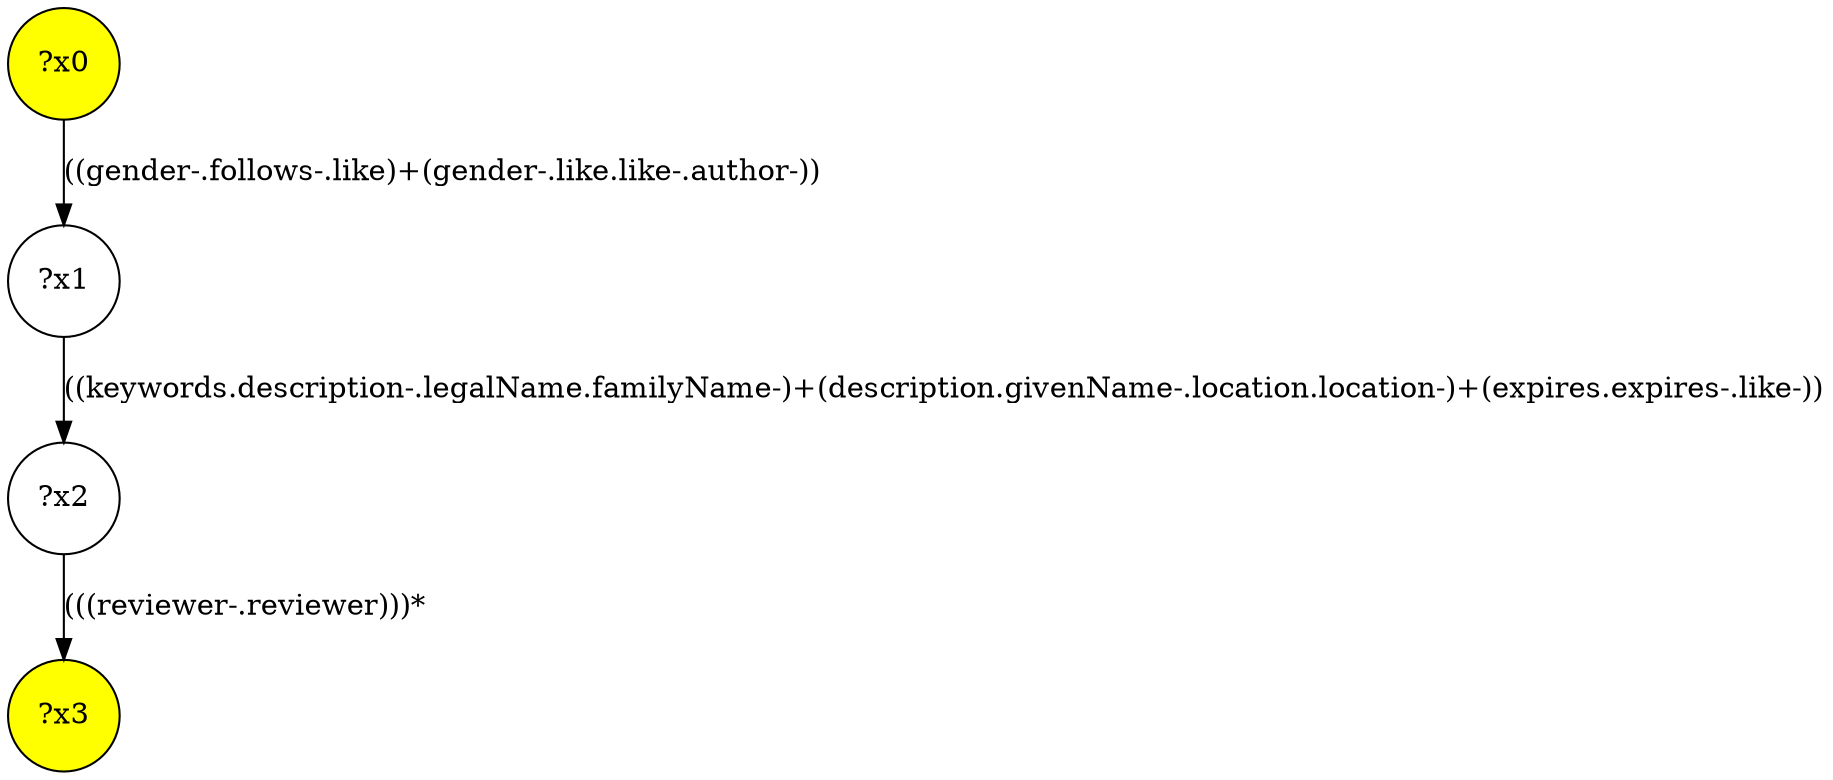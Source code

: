 digraph g {
	x0 [fillcolor="yellow", style="filled," shape=circle, label="?x0"];
	x3 [fillcolor="yellow", style="filled," shape=circle, label="?x3"];
	x1 [shape=circle, label="?x1"];
	x0 -> x1 [label="((gender-.follows-.like)+(gender-.like.like-.author-))"];
	x2 [shape=circle, label="?x2"];
	x1 -> x2 [label="((keywords.description-.legalName.familyName-)+(description.givenName-.location.location-)+(expires.expires-.like-))"];
	x2 -> x3 [label="(((reviewer-.reviewer)))*"];
}
